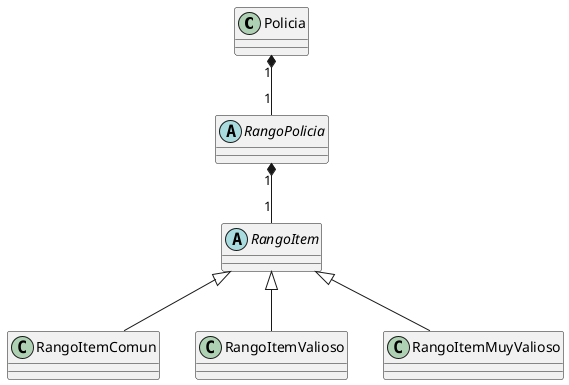 @startuml RangoItem_concretas
class Policia {}
abstract class RangoPolicia {}
Policia "1" *-- "1" RangoPolicia
RangoPolicia "1" *-- "1" RangoItem
abstract class RangoItem
class RangoItemComun extends RangoItem
class RangoItemValioso extends RangoItem
class RangoItemMuyValioso extends RangoItem
@enduml
